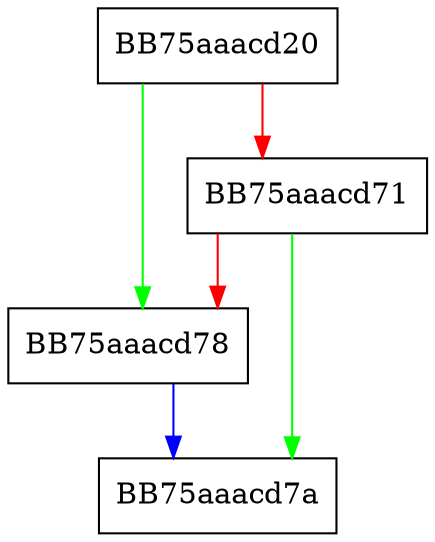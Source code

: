 digraph IsFileOplocked {
  node [shape="box"];
  graph [splines=ortho];
  BB75aaacd20 -> BB75aaacd78 [color="green"];
  BB75aaacd20 -> BB75aaacd71 [color="red"];
  BB75aaacd71 -> BB75aaacd7a [color="green"];
  BB75aaacd71 -> BB75aaacd78 [color="red"];
  BB75aaacd78 -> BB75aaacd7a [color="blue"];
}
